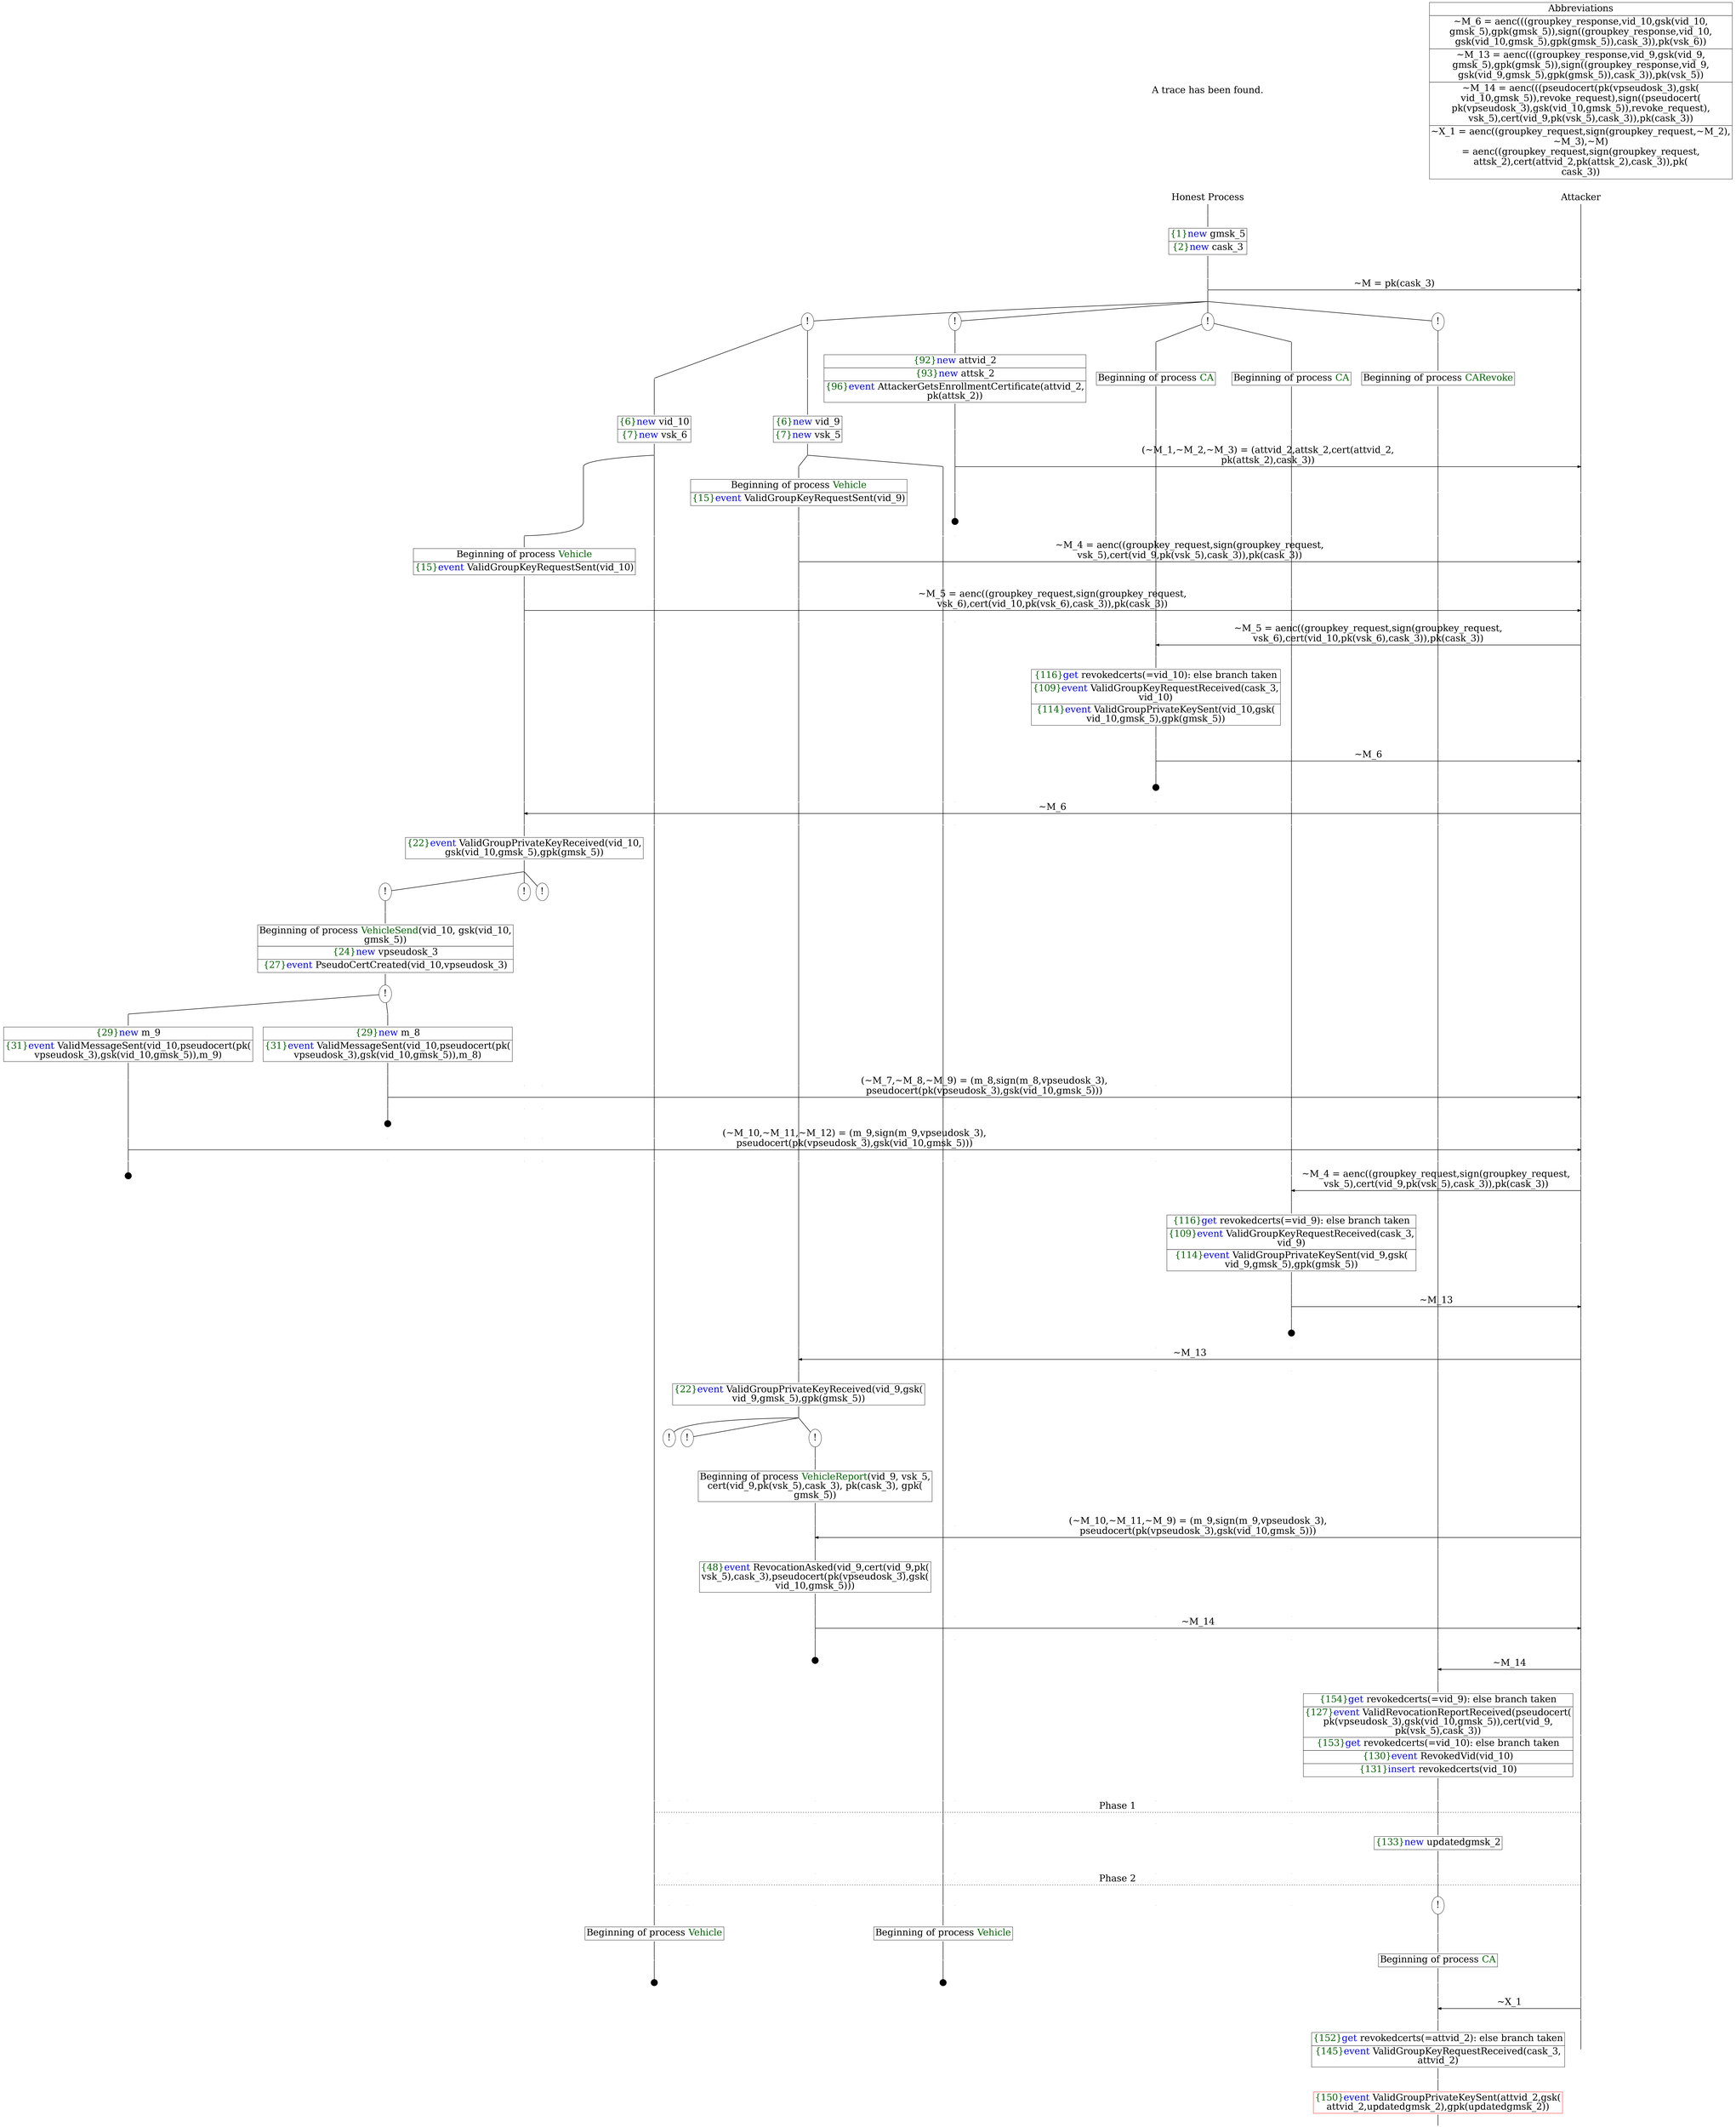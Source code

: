 digraph {
graph [ordering = out]
edge [arrowhead = none, penwidth = 1.6, fontsize = 30]
node [shape = point, width = 0, height = 0, fontsize = 30]
Trace [label = <A trace has been found.<br/>
>, shape = plaintext]
P0__0 [label = "Honest Process", shape = plaintext]
P__0 [label = "Attacker", shape = plaintext]
Trace -> P0__0 [label = "", style = invisible, weight = 100]{rank = same; P0__0 P__0}
P0__0 -> P0__1 [label = <>, weight = 100]
P0__1 -> P0__2 [label = <>, weight = 100]
P0__2 [shape = plaintext, label = <<TABLE BORDER="0" CELLBORDER="1" CELLSPACING="0" CELLPADDING="4"> <TR><TD><FONT COLOR="darkgreen">{1}</FONT><FONT COLOR="blue">new </FONT>gmsk_5</TD></TR><TR><TD><FONT COLOR="darkgreen">{2}</FONT><FONT COLOR="blue">new </FONT>cask_3</TD></TR></TABLE>>]
P0__2 -> P0__3 [label = <>, weight = 100]
P0__3 -> P0__4 [label = <>, weight = 100]
P__0 -> P__1 [label = <>, weight = 100]
{rank = same; P__1 P0__4}
P0__4 -> P0__5 [label = <>, weight = 100]
P__1 -> P__2 [label = <>, weight = 100]
{rank = same; P__2 P0__5}
P0__5 -> P__2 [label = <~M = pk(cask_3)>, arrowhead = normal]
P0__5 -> P0__6 [label = <>, weight = 100]
P__2 -> P__3 [label = <>, weight = 100]
{rank = same; P__3 P0__6}
/*RPar */
P0__6 -> P0_3__6 [label = <>]
P0__6 -> P0_2__6 [label = <>]
P0__6 -> P0_1__6 [label = <>]
P0__6 -> P0_0__6 [label = <>]
P0__6 [label = "", fixedsize = false, width = 0, height = 0, shape = none]
{rank = same; P0_0__6 P0_1__6 P0_2__6 P0_3__6}
P0_0__6 [label = "!", shape = ellipse]
P0_0_0__6 [label = "", fixedsize = false, width = 0, height = 0, shape = none]
P0_0__6 -> P0_0_0__6 [label = <>, weight = 100]
P0_0_0__6 -> P0_0_0__7 [label = <>, weight = 100]
P0_0_0__7 [shape = plaintext, label = <<TABLE BORDER="0" CELLBORDER="1" CELLSPACING="0" CELLPADDING="4"> <TR><TD>Beginning of process <FONT COLOR="darkgreen">CARevoke</FONT></TD></TR></TABLE>>]
P0_0_0__7 -> P0_0_0__8 [label = <>, weight = 100]
P0_1__6 [label = "!", shape = ellipse]
{rank = same; P0_1_1__6 P0_1_0__6}
P0_1_1__6 [label = "", fixedsize = false, width = 0, height = 0, shape = none]
P0_1__6 -> P0_1_1__6 [label = <>]
P0_1_0__6 [label = "", fixedsize = false, width = 0, height = 0, shape = none]
P0_1__6 -> P0_1_0__6 [label = <>]
P0_1_0__6 -> P0_1_0__7 [label = <>, weight = 100]
P0_1_0__7 [shape = plaintext, label = <<TABLE BORDER="0" CELLBORDER="1" CELLSPACING="0" CELLPADDING="4"> <TR><TD>Beginning of process <FONT COLOR="darkgreen">CA</FONT></TD></TR></TABLE>>]
P0_1_0__7 -> P0_1_0__8 [label = <>, weight = 100]
P0_1_1__6 -> P0_1_1__7 [label = <>, weight = 100]
P0_1_1__7 [shape = plaintext, label = <<TABLE BORDER="0" CELLBORDER="1" CELLSPACING="0" CELLPADDING="4"> <TR><TD>Beginning of process <FONT COLOR="darkgreen">CA</FONT></TD></TR></TABLE>>]
P0_1_1__7 -> P0_1_1__8 [label = <>, weight = 100]
P0_2__6 [label = "!", shape = ellipse]
P0_2_0__6 [label = "", fixedsize = false, width = 0, height = 0, shape = none]
P0_2__6 -> P0_2_0__6 [label = <>, weight = 100]
P0_2_0__6 -> P0_2_0__7 [label = <>, weight = 100]
P0_2_0__7 [shape = plaintext, label = <<TABLE BORDER="0" CELLBORDER="1" CELLSPACING="0" CELLPADDING="4"> <TR><TD><FONT COLOR="darkgreen">{92}</FONT><FONT COLOR="blue">new </FONT>attvid_2</TD></TR><TR><TD><FONT COLOR="darkgreen">{93}</FONT><FONT COLOR="blue">new </FONT>attsk_2</TD></TR><TR><TD><FONT COLOR="darkgreen">{96}</FONT><FONT COLOR="blue">event</FONT> AttackerGetsEnrollmentCertificate(attvid_2,<br/>
pk(attsk_2))</TD></TR></TABLE>>]
P0_2_0__7 -> P0_2_0__8 [label = <>, weight = 100]
P0_2_0__8 -> P0_2_0__9 [label = <>, weight = 100]
P0_1_1__8 -> P0_1_1__9 [label = <>, weight = 100]
P0_1_0__8 -> P0_1_0__9 [label = <>, weight = 100]
P0_0_0__8 -> P0_0_0__9 [label = <>, weight = 100]
P__3 -> P__4 [label = <>, weight = 100]
{rank = same; P__4 P0_0_0__9 P0_1_0__9 P0_1_1__9 P0_2_0__9}
P0_2_0__9 -> P0_2_0__10 [label = <>, weight = 100]
P__4 -> P__5 [label = <>, weight = 100]
{rank = same; P__5 P0_2_0__10}
P0_2_0__10 -> P__5 [label = <(~M_1,~M_2,~M_3) = (attvid_2,attsk_2,cert(attvid_2,<br/>
pk(attsk_2),cask_3))>, arrowhead = normal]
P0_2_0__10 -> P0_2_0__11 [label = <>, weight = 100]
P0_1_1__9 -> P0_1_1__10 [label = <>, weight = 100]
P0_1_0__9 -> P0_1_0__10 [label = <>, weight = 100]
P0_0_0__9 -> P0_0_0__10 [label = <>, weight = 100]
P__5 -> P__6 [label = <>, weight = 100]
{rank = same; P__6 P0_0_0__10 P0_1_0__10 P0_1_1__10 P0_2_0__11}
P0_2_0__12 [label = "", width = 0.3, height = 0.3]
P0_2_0__11 -> P0_2_0__12 [label = <>, weight = 100]
P0_3__6 [label = "!", shape = ellipse]
{rank = same; P0_3_1__6 P0_3_0__6}
P0_3_1__6 [label = "", fixedsize = false, width = 0, height = 0, shape = none]
P0_3__6 -> P0_3_1__6 [label = <>]
P0_3_0__6 [label = "", fixedsize = false, width = 0, height = 0, shape = none]
P0_3__6 -> P0_3_0__6 [label = <>]
P0_3_0__6 -> P0_3_0__7 [label = <>, weight = 100]
P0_3_0__7 [shape = plaintext, label = <<TABLE BORDER="0" CELLBORDER="1" CELLSPACING="0" CELLPADDING="4"> <TR><TD><FONT COLOR="darkgreen">{6}</FONT><FONT COLOR="blue">new </FONT>vid_9</TD></TR><TR><TD><FONT COLOR="darkgreen">{7}</FONT><FONT COLOR="blue">new </FONT>vsk_5</TD></TR></TABLE>>]
P0_3_0__7 -> P0_3_0__8 [label = <>, weight = 100]
/*RPar */
P0_3_0__8 -> P0_3_0_1__8 [label = <>]
P0_3_0__8 -> P0_3_0_0__8 [label = <>]
P0_3_0__8 [label = "", fixedsize = false, width = 0, height = 0, shape = none]
{rank = same; P0_3_0_0__8 P0_3_0_1__8}
P0_3_0_1__8 -> P0_3_0_1__9 [label = <>, weight = 100]
P0_3_0_1__9 [shape = plaintext, label = <<TABLE BORDER="0" CELLBORDER="1" CELLSPACING="0" CELLPADDING="4"> <TR><TD>Beginning of process <FONT COLOR="darkgreen">Vehicle</FONT></TD></TR><TR><TD><FONT COLOR="darkgreen">{15}</FONT><FONT COLOR="blue">event</FONT> ValidGroupKeyRequestSent(vid_9)</TD></TR></TABLE>>]
P0_3_0_1__9 -> P0_3_0_1__10 [label = <>, weight = 100]
P0_3_0_1__10 -> P0_3_0_1__11 [label = <>, weight = 100]
P0_3_0_0__8 -> P0_3_0_0__9 [label = <>, weight = 100]
P0_2_0__13 [label = "", style = invisible]
P0_2_0__12 -> P0_2_0__13 [label = <>, weight = 100, style = invisible]
P0_1_1__10 -> P0_1_1__11 [label = <>, weight = 100]
P0_1_0__10 -> P0_1_0__11 [label = <>, weight = 100]
P0_0_0__10 -> P0_0_0__11 [label = <>, weight = 100]
P__6 -> P__7 [label = <>, weight = 100]
{rank = same; P__7 P0_0_0__11 P0_1_0__11 P0_1_1__11 P0_2_0__13 P0_3_0_0__9 P0_3_0_1__11}
P0_3_0_1__11 -> P0_3_0_1__12 [label = <>, weight = 100]
P__7 -> P__8 [label = <>, weight = 100]
{rank = same; P__8 P0_3_0_1__12}
P0_3_0_1__12 -> P__8 [label = <~M_4 = aenc((groupkey_request,sign(groupkey_request,<br/>
vsk_5),cert(vid_9,pk(vsk_5),cask_3)),pk(cask_3))>, arrowhead = normal]
P0_3_0_1__12 -> P0_3_0_1__13 [label = <>, weight = 100]
P0_3_0_0__9 -> P0_3_0_0__10 [label = <>, weight = 100]
P0_2_0__14 [label = "", style = invisible]
P0_2_0__13 -> P0_2_0__14 [label = <>, weight = 100, style = invisible]
P0_1_1__11 -> P0_1_1__12 [label = <>, weight = 100]
P0_1_0__11 -> P0_1_0__12 [label = <>, weight = 100]
P0_0_0__11 -> P0_0_0__12 [label = <>, weight = 100]
P__8 -> P__9 [label = <>, weight = 100]
{rank = same; P__9 P0_0_0__12 P0_1_0__12 P0_1_1__12 P0_2_0__14 P0_3_0_0__10 P0_3_0_1__13}
P0_3_1__6 -> P0_3_1__7 [label = <>, weight = 100]
P0_3_1__7 [shape = plaintext, label = <<TABLE BORDER="0" CELLBORDER="1" CELLSPACING="0" CELLPADDING="4"> <TR><TD><FONT COLOR="darkgreen">{6}</FONT><FONT COLOR="blue">new </FONT>vid_10</TD></TR><TR><TD><FONT COLOR="darkgreen">{7}</FONT><FONT COLOR="blue">new </FONT>vsk_6</TD></TR></TABLE>>]
P0_3_1__7 -> P0_3_1__8 [label = <>, weight = 100]
/*RPar */
P0_3_1__8 -> P0_3_1_1__8 [label = <>]
P0_3_1__8 -> P0_3_1_0__8 [label = <>]
P0_3_1__8 [label = "", fixedsize = false, width = 0, height = 0, shape = none]
{rank = same; P0_3_1_0__8 P0_3_1_1__8}
P0_3_1_1__8 -> P0_3_1_1__9 [label = <>, weight = 100]
P0_3_1_1__9 [shape = plaintext, label = <<TABLE BORDER="0" CELLBORDER="1" CELLSPACING="0" CELLPADDING="4"> <TR><TD>Beginning of process <FONT COLOR="darkgreen">Vehicle</FONT></TD></TR><TR><TD><FONT COLOR="darkgreen">{15}</FONT><FONT COLOR="blue">event</FONT> ValidGroupKeyRequestSent(vid_10)</TD></TR></TABLE>>]
P0_3_1_1__9 -> P0_3_1_1__10 [label = <>, weight = 100]
P0_3_1_1__10 -> P0_3_1_1__11 [label = <>, weight = 100]
P0_3_1_0__8 -> P0_3_1_0__9 [label = <>, weight = 100]
P0_3_0_1__13 -> P0_3_0_1__14 [label = <>, weight = 100]
P0_3_0_0__10 -> P0_3_0_0__11 [label = <>, weight = 100]
P0_2_0__15 [label = "", style = invisible]
P0_2_0__14 -> P0_2_0__15 [label = <>, weight = 100, style = invisible]
P0_1_1__12 -> P0_1_1__13 [label = <>, weight = 100]
P0_1_0__12 -> P0_1_0__13 [label = <>, weight = 100]
P0_0_0__12 -> P0_0_0__13 [label = <>, weight = 100]
P__9 -> P__10 [label = <>, weight = 100]
{rank = same; P__10 P0_0_0__13 P0_1_0__13 P0_1_1__13 P0_2_0__15 P0_3_0_0__11 P0_3_0_1__14 P0_3_1_0__9 P0_3_1_1__11}
P0_3_1_1__11 -> P0_3_1_1__12 [label = <>, weight = 100]
P__10 -> P__11 [label = <>, weight = 100]
{rank = same; P__11 P0_3_1_1__12}
P0_3_1_1__12 -> P__11 [label = <~M_5 = aenc((groupkey_request,sign(groupkey_request,<br/>
vsk_6),cert(vid_10,pk(vsk_6),cask_3)),pk(cask_3))>, arrowhead = normal]
P0_3_1_1__12 -> P0_3_1_1__13 [label = <>, weight = 100]
P0_3_1_0__9 -> P0_3_1_0__10 [label = <>, weight = 100]
P0_3_0_1__14 -> P0_3_0_1__15 [label = <>, weight = 100]
P0_3_0_0__11 -> P0_3_0_0__12 [label = <>, weight = 100]
P0_2_0__16 [label = "", style = invisible]
P0_2_0__15 -> P0_2_0__16 [label = <>, weight = 100, style = invisible]
P0_1_1__13 -> P0_1_1__14 [label = <>, weight = 100]
P0_1_0__13 -> P0_1_0__14 [label = <>, weight = 100]
P0_0_0__13 -> P0_0_0__14 [label = <>, weight = 100]
P__11 -> P__12 [label = <>, weight = 100]
{rank = same; P__12 P0_0_0__14 P0_1_0__14 P0_1_1__14 P0_2_0__16 P0_3_0_0__12 P0_3_0_1__15 P0_3_1_0__10 P0_3_1_1__13}
P0_1_1__14 -> P0_1_1__15 [label = <>, weight = 100]
P0_1_0__14 -> P0_1_0__15 [label = <>, weight = 100]
P0_0_0__14 -> P0_0_0__15 [label = <>, weight = 100]
P__12 -> P__13 [label = <>, weight = 100]
{rank = same; P__13 P0_0_0__15 P0_1_0__15 P0_1_1__15}
P0_1_1__15 -> P0_1_1__16 [label = <>, weight = 100]
P__13 -> P__14 [label = <>, weight = 100]
{rank = same; P__14 P0_1_1__16}
P0_1_1__16 -> P__14 [label = <~M_5 = aenc((groupkey_request,sign(groupkey_request,<br/>
vsk_6),cert(vid_10,pk(vsk_6),cask_3)),pk(cask_3))>, dir = back, arrowhead = normal]
P0_1_1__16 -> P0_1_1__17 [label = <>, weight = 100]
P0_1_0__15 -> P0_1_0__16 [label = <>, weight = 100]
P0_0_0__15 -> P0_0_0__16 [label = <>, weight = 100]
P__14 -> P__15 [label = <>, weight = 100]
{rank = same; P__15 P0_0_0__16 P0_1_0__16 P0_1_1__17}
P0_1_1__17 -> P0_1_1__18 [label = <>, weight = 100]
P0_1_1__18 [shape = plaintext, label = <<TABLE BORDER="0" CELLBORDER="1" CELLSPACING="0" CELLPADDING="4"> <TR><TD><FONT COLOR="darkgreen">{116}</FONT><FONT COLOR="blue">get</FONT> revokedcerts(=vid_10): else branch taken<br/>
</TD></TR><TR><TD><FONT COLOR="darkgreen">{109}</FONT><FONT COLOR="blue">event</FONT> ValidGroupKeyRequestReceived(cask_3,<br/>
vid_10)</TD></TR><TR><TD><FONT COLOR="darkgreen">{114}</FONT><FONT COLOR="blue">event</FONT> ValidGroupPrivateKeySent(vid_10,gsk(<br/>
vid_10,gmsk_5),gpk(gmsk_5))</TD></TR></TABLE>>]
P0_1_1__18 -> P0_1_1__19 [label = <>, weight = 100]
P__15 -> P__16 [label = <>, weight = 100]
{rank = same; P__16 P0_1_1__18}
P0_1_1__19 -> P0_1_1__20 [label = <>, weight = 100]
P0_1_0__16 -> P0_1_0__17 [label = <>, weight = 100]
P0_0_0__16 -> P0_0_0__17 [label = <>, weight = 100]
P__16 -> P__17 [label = <>, weight = 100]
{rank = same; P__17 P0_0_0__17 P0_1_0__17 P0_1_1__20}
P0_1_1__20 -> P0_1_1__21 [label = <>, weight = 100]
P__17 -> P__18 [label = <>, weight = 100]
{rank = same; P__18 P0_1_1__21}
P0_1_1__21 -> P__18 [label = <~M_6>, arrowhead = normal]
P0_1_1__21 -> P0_1_1__22 [label = <>, weight = 100]
P0_1_0__17 -> P0_1_0__18 [label = <>, weight = 100]
P0_0_0__17 -> P0_0_0__18 [label = <>, weight = 100]
P__18 -> P__19 [label = <>, weight = 100]
{rank = same; P__19 P0_0_0__18 P0_1_0__18 P0_1_1__22}
P0_1_1__23 [label = "", width = 0.3, height = 0.3]
P0_1_1__22 -> P0_1_1__23 [label = <>, weight = 100]
P0_3_1_1__13 -> P0_3_1_1__14 [label = <>, weight = 100]
P0_3_1_0__10 -> P0_3_1_0__11 [label = <>, weight = 100]
P0_3_0_1__15 -> P0_3_0_1__16 [label = <>, weight = 100]
P0_3_0_0__12 -> P0_3_0_0__13 [label = <>, weight = 100]
P0_2_0__17 [label = "", style = invisible]
P0_2_0__16 -> P0_2_0__17 [label = <>, weight = 100, style = invisible]
P0_1_1__24 [label = "", style = invisible]
P0_1_1__23 -> P0_1_1__24 [label = <>, weight = 100, style = invisible]
P0_1_0__18 -> P0_1_0__19 [label = <>, weight = 100]
P0_0_0__18 -> P0_0_0__19 [label = <>, weight = 100]
P__19 -> P__20 [label = <>, weight = 100]
{rank = same; P__20 P0_0_0__19 P0_1_0__19 P0_1_1__24 P0_2_0__17 P0_3_0_0__13 P0_3_0_1__16 P0_3_1_0__11 P0_3_1_1__14}
P0_3_1_1__14 -> P0_3_1_1__15 [label = <>, weight = 100]
P__20 -> P__21 [label = <>, weight = 100]
{rank = same; P__21 P0_3_1_1__15}
P0_3_1_1__15 -> P__21 [label = <~M_6>, dir = back, arrowhead = normal]
P0_3_1_1__15 -> P0_3_1_1__16 [label = <>, weight = 100]
P0_3_1_0__11 -> P0_3_1_0__12 [label = <>, weight = 100]
P0_3_0_1__16 -> P0_3_0_1__17 [label = <>, weight = 100]
P0_3_0_0__13 -> P0_3_0_0__14 [label = <>, weight = 100]
P0_2_0__18 [label = "", style = invisible]
P0_2_0__17 -> P0_2_0__18 [label = <>, weight = 100, style = invisible]
P0_1_1__25 [label = "", style = invisible]
P0_1_1__24 -> P0_1_1__25 [label = <>, weight = 100, style = invisible]
P0_1_0__19 -> P0_1_0__20 [label = <>, weight = 100]
P0_0_0__19 -> P0_0_0__20 [label = <>, weight = 100]
P__21 -> P__22 [label = <>, weight = 100]
{rank = same; P__22 P0_0_0__20 P0_1_0__20 P0_1_1__25 P0_2_0__18 P0_3_0_0__14 P0_3_0_1__17 P0_3_1_0__12 P0_3_1_1__16}
P0_3_1_1__16 -> P0_3_1_1__17 [label = <>, weight = 100]
P0_3_1_1__17 [shape = plaintext, label = <<TABLE BORDER="0" CELLBORDER="1" CELLSPACING="0" CELLPADDING="4"> <TR><TD><FONT COLOR="darkgreen">{22}</FONT><FONT COLOR="blue">event</FONT> ValidGroupPrivateKeyReceived(vid_10,<br/>
gsk(vid_10,gmsk_5),gpk(gmsk_5))</TD></TR></TABLE>>]
P0_3_1_1__17 -> P0_3_1_1__18 [label = <>, weight = 100]
/*RPar */
P0_3_1_1__18 -> P0_3_1_1_2__18 [label = <>]
P0_3_1_1__18 -> P0_3_1_1_1__18 [label = <>]
P0_3_1_1__18 -> P0_3_1_1_0__18 [label = <>]
P0_3_1_1__18 [label = "", fixedsize = false, width = 0, height = 0, shape = none]
{rank = same; P0_3_1_1_0__18 P0_3_1_1_1__18 P0_3_1_1_2__18}
P0_3_1_1_0__18 [label = "!", shape = ellipse]
P0_3_1_1_1__18 [label = "!", shape = ellipse]
P0_3_1_1_2__18 [label = "!", shape = ellipse]
P0_3_1_1_2_0__18 [label = "", fixedsize = false, width = 0, height = 0, shape = none]
P0_3_1_1_2__18 -> P0_3_1_1_2_0__18 [label = <>, weight = 100]
P0_3_1_1_2_0__18 -> P0_3_1_1_2_0__19 [label = <>, weight = 100]
P0_3_1_1_2_0__19 [shape = plaintext, label = <<TABLE BORDER="0" CELLBORDER="1" CELLSPACING="0" CELLPADDING="4"> <TR><TD>Beginning of process <FONT COLOR="darkgreen">VehicleSend</FONT>(vid_10, gsk(vid_10,<br/>
gmsk_5))</TD></TR><TR><TD><FONT COLOR="darkgreen">{24}</FONT><FONT COLOR="blue">new </FONT>vpseudosk_3</TD></TR><TR><TD><FONT COLOR="darkgreen">{27}</FONT><FONT COLOR="blue">event</FONT> PseudoCertCreated(vid_10,vpseudosk_3)<br/>
</TD></TR></TABLE>>]
P0_3_1_1_2_0__19 -> P0_3_1_1_2_0__20 [label = <>, weight = 100]
P0_3_1_1_2_0__20 [label = "!", shape = ellipse]
{rank = same; P0_3_1_1_2_0_1__20 P0_3_1_1_2_0_0__20}
P0_3_1_1_2_0_1__20 [label = "", fixedsize = false, width = 0, height = 0, shape = none]
P0_3_1_1_2_0__20 -> P0_3_1_1_2_0_1__20 [label = <>]
P0_3_1_1_2_0_0__20 [label = "", fixedsize = false, width = 0, height = 0, shape = none]
P0_3_1_1_2_0__20 -> P0_3_1_1_2_0_0__20 [label = <>]
P0_3_1_1_2_0_0__20 -> P0_3_1_1_2_0_0__21 [label = <>, weight = 100]
P0_3_1_1_2_0_0__21 [shape = plaintext, label = <<TABLE BORDER="0" CELLBORDER="1" CELLSPACING="0" CELLPADDING="4"> <TR><TD><FONT COLOR="darkgreen">{29}</FONT><FONT COLOR="blue">new </FONT>m_8</TD></TR><TR><TD><FONT COLOR="darkgreen">{31}</FONT><FONT COLOR="blue">event</FONT> ValidMessageSent(vid_10,pseudocert(pk(<br/>
vpseudosk_3),gsk(vid_10,gmsk_5)),m_8)</TD></TR></TABLE>>]
P0_3_1_1_2_0_0__21 -> P0_3_1_1_2_0_0__22 [label = <>, weight = 100]
P0_3_1_1_2_0_0__22 -> P0_3_1_1_2_0_0__23 [label = <>, weight = 100]
P0_3_1_1_1__19 [label = "", style = invisible]
P0_3_1_1_1__18 -> P0_3_1_1_1__19 [label = <>, weight = 100, style = invisible]
P0_3_1_1_0__19 [label = "", style = invisible]
P0_3_1_1_0__18 -> P0_3_1_1_0__19 [label = <>, weight = 100, style = invisible]
P0_3_1_0__12 -> P0_3_1_0__13 [label = <>, weight = 100]
P0_3_0_1__17 -> P0_3_0_1__18 [label = <>, weight = 100]
P0_3_0_0__14 -> P0_3_0_0__15 [label = <>, weight = 100]
P0_2_0__19 [label = "", style = invisible]
P0_2_0__18 -> P0_2_0__19 [label = <>, weight = 100, style = invisible]
P0_1_1__26 [label = "", style = invisible]
P0_1_1__25 -> P0_1_1__26 [label = <>, weight = 100, style = invisible]
P0_1_0__20 -> P0_1_0__21 [label = <>, weight = 100]
P0_0_0__20 -> P0_0_0__21 [label = <>, weight = 100]
P__22 -> P__23 [label = <>, weight = 100]
{rank = same; P__23 P0_0_0__21 P0_1_0__21 P0_1_1__26 P0_2_0__19 P0_3_0_0__15 P0_3_0_1__18 P0_3_1_0__13 P0_3_1_1_0__19 P0_3_1_1_1__19 P0_3_1_1_2_0_0__23}
P0_3_1_1_2_0_0__23 -> P0_3_1_1_2_0_0__24 [label = <>, weight = 100]
P__23 -> P__24 [label = <>, weight = 100]
{rank = same; P__24 P0_3_1_1_2_0_0__24}
P0_3_1_1_2_0_0__24 -> P__24 [label = <(~M_7,~M_8,~M_9) = (m_8,sign(m_8,vpseudosk_3),<br/>
pseudocert(pk(vpseudosk_3),gsk(vid_10,gmsk_5)))>, arrowhead = normal]
P0_3_1_1_2_0_0__24 -> P0_3_1_1_2_0_0__25 [label = <>, weight = 100]
P0_3_1_1_1__20 [label = "", style = invisible]
P0_3_1_1_1__19 -> P0_3_1_1_1__20 [label = <>, weight = 100, style = invisible]
P0_3_1_1_0__20 [label = "", style = invisible]
P0_3_1_1_0__19 -> P0_3_1_1_0__20 [label = <>, weight = 100, style = invisible]
P0_3_1_0__13 -> P0_3_1_0__14 [label = <>, weight = 100]
P0_3_0_1__18 -> P0_3_0_1__19 [label = <>, weight = 100]
P0_3_0_0__15 -> P0_3_0_0__16 [label = <>, weight = 100]
P0_2_0__20 [label = "", style = invisible]
P0_2_0__19 -> P0_2_0__20 [label = <>, weight = 100, style = invisible]
P0_1_1__27 [label = "", style = invisible]
P0_1_1__26 -> P0_1_1__27 [label = <>, weight = 100, style = invisible]
P0_1_0__21 -> P0_1_0__22 [label = <>, weight = 100]
P0_0_0__21 -> P0_0_0__22 [label = <>, weight = 100]
P__24 -> P__25 [label = <>, weight = 100]
{rank = same; P__25 P0_0_0__22 P0_1_0__22 P0_1_1__27 P0_2_0__20 P0_3_0_0__16 P0_3_0_1__19 P0_3_1_0__14 P0_3_1_1_0__20 P0_3_1_1_1__20 P0_3_1_1_2_0_0__25}
P0_3_1_1_2_0_0__26 [label = "", width = 0.3, height = 0.3]
P0_3_1_1_2_0_0__25 -> P0_3_1_1_2_0_0__26 [label = <>, weight = 100]
P0_3_1_1_2_0_1__20 -> P0_3_1_1_2_0_1__21 [label = <>, weight = 100]
P0_3_1_1_2_0_1__21 [shape = plaintext, label = <<TABLE BORDER="0" CELLBORDER="1" CELLSPACING="0" CELLPADDING="4"> <TR><TD><FONT COLOR="darkgreen">{29}</FONT><FONT COLOR="blue">new </FONT>m_9</TD></TR><TR><TD><FONT COLOR="darkgreen">{31}</FONT><FONT COLOR="blue">event</FONT> ValidMessageSent(vid_10,pseudocert(pk(<br/>
vpseudosk_3),gsk(vid_10,gmsk_5)),m_9)</TD></TR></TABLE>>]
P0_3_1_1_2_0_1__21 -> P0_3_1_1_2_0_1__22 [label = <>, weight = 100]
P0_3_1_1_2_0_1__22 -> P0_3_1_1_2_0_1__23 [label = <>, weight = 100]
P0_3_1_1_2_0_0__27 [label = "", style = invisible]
P0_3_1_1_2_0_0__26 -> P0_3_1_1_2_0_0__27 [label = <>, weight = 100, style = invisible]
P0_3_1_1_1__21 [label = "", style = invisible]
P0_3_1_1_1__20 -> P0_3_1_1_1__21 [label = <>, weight = 100, style = invisible]
P0_3_1_1_0__21 [label = "", style = invisible]
P0_3_1_1_0__20 -> P0_3_1_1_0__21 [label = <>, weight = 100, style = invisible]
P0_3_1_0__14 -> P0_3_1_0__15 [label = <>, weight = 100]
P0_3_0_1__19 -> P0_3_0_1__20 [label = <>, weight = 100]
P0_3_0_0__16 -> P0_3_0_0__17 [label = <>, weight = 100]
P0_2_0__21 [label = "", style = invisible]
P0_2_0__20 -> P0_2_0__21 [label = <>, weight = 100, style = invisible]
P0_1_1__28 [label = "", style = invisible]
P0_1_1__27 -> P0_1_1__28 [label = <>, weight = 100, style = invisible]
P0_1_0__22 -> P0_1_0__23 [label = <>, weight = 100]
P0_0_0__22 -> P0_0_0__23 [label = <>, weight = 100]
P__25 -> P__26 [label = <>, weight = 100]
{rank = same; P__26 P0_0_0__23 P0_1_0__23 P0_1_1__28 P0_2_0__21 P0_3_0_0__17 P0_3_0_1__20 P0_3_1_0__15 P0_3_1_1_0__21 P0_3_1_1_1__21 P0_3_1_1_2_0_0__27 P0_3_1_1_2_0_1__23}
P0_3_1_1_2_0_1__23 -> P0_3_1_1_2_0_1__24 [label = <>, weight = 100]
P__26 -> P__27 [label = <>, weight = 100]
{rank = same; P__27 P0_3_1_1_2_0_1__24}
P0_3_1_1_2_0_1__24 -> P__27 [label = <(~M_10,~M_11,~M_12) = (m_9,sign(m_9,vpseudosk_3),<br/>
pseudocert(pk(vpseudosk_3),gsk(vid_10,gmsk_5)))>, arrowhead = normal]
P0_3_1_1_2_0_1__24 -> P0_3_1_1_2_0_1__25 [label = <>, weight = 100]
P0_3_1_1_2_0_0__28 [label = "", style = invisible]
P0_3_1_1_2_0_0__27 -> P0_3_1_1_2_0_0__28 [label = <>, weight = 100, style = invisible]
P0_3_1_1_1__22 [label = "", style = invisible]
P0_3_1_1_1__21 -> P0_3_1_1_1__22 [label = <>, weight = 100, style = invisible]
P0_3_1_1_0__22 [label = "", style = invisible]
P0_3_1_1_0__21 -> P0_3_1_1_0__22 [label = <>, weight = 100, style = invisible]
P0_3_1_0__15 -> P0_3_1_0__16 [label = <>, weight = 100]
P0_3_0_1__20 -> P0_3_0_1__21 [label = <>, weight = 100]
P0_3_0_0__17 -> P0_3_0_0__18 [label = <>, weight = 100]
P0_2_0__22 [label = "", style = invisible]
P0_2_0__21 -> P0_2_0__22 [label = <>, weight = 100, style = invisible]
P0_1_1__29 [label = "", style = invisible]
P0_1_1__28 -> P0_1_1__29 [label = <>, weight = 100, style = invisible]
P0_1_0__23 -> P0_1_0__24 [label = <>, weight = 100]
P0_0_0__23 -> P0_0_0__24 [label = <>, weight = 100]
P__27 -> P__28 [label = <>, weight = 100]
{rank = same; P__28 P0_0_0__24 P0_1_0__24 P0_1_1__29 P0_2_0__22 P0_3_0_0__18 P0_3_0_1__21 P0_3_1_0__16 P0_3_1_1_0__22 P0_3_1_1_1__22 P0_3_1_1_2_0_0__28 P0_3_1_1_2_0_1__25}
P0_3_1_1_2_0_1__26 [label = "", width = 0.3, height = 0.3]
P0_3_1_1_2_0_1__25 -> P0_3_1_1_2_0_1__26 [label = <>, weight = 100]
P0_1_0__24 -> P0_1_0__25 [label = <>, weight = 100]
P0_0_0__24 -> P0_0_0__25 [label = <>, weight = 100]
P__28 -> P__29 [label = <>, weight = 100]
{rank = same; P__29 P0_0_0__25 P0_1_0__25}
P0_1_0__25 -> P0_1_0__26 [label = <>, weight = 100]
P__29 -> P__30 [label = <>, weight = 100]
{rank = same; P__30 P0_1_0__26}
P0_1_0__26 -> P__30 [label = <~M_4 = aenc((groupkey_request,sign(groupkey_request,<br/>
vsk_5),cert(vid_9,pk(vsk_5),cask_3)),pk(cask_3))>, dir = back, arrowhead = normal]
P0_1_0__26 -> P0_1_0__27 [label = <>, weight = 100]
P0_0_0__25 -> P0_0_0__26 [label = <>, weight = 100]
P__30 -> P__31 [label = <>, weight = 100]
{rank = same; P__31 P0_0_0__26 P0_1_0__27}
P0_1_0__27 -> P0_1_0__28 [label = <>, weight = 100]
P0_1_0__28 [shape = plaintext, label = <<TABLE BORDER="0" CELLBORDER="1" CELLSPACING="0" CELLPADDING="4"> <TR><TD><FONT COLOR="darkgreen">{116}</FONT><FONT COLOR="blue">get</FONT> revokedcerts(=vid_9): else branch taken<br/>
</TD></TR><TR><TD><FONT COLOR="darkgreen">{109}</FONT><FONT COLOR="blue">event</FONT> ValidGroupKeyRequestReceived(cask_3,<br/>
vid_9)</TD></TR><TR><TD><FONT COLOR="darkgreen">{114}</FONT><FONT COLOR="blue">event</FONT> ValidGroupPrivateKeySent(vid_9,gsk(<br/>
vid_9,gmsk_5),gpk(gmsk_5))</TD></TR></TABLE>>]
P0_1_0__28 -> P0_1_0__29 [label = <>, weight = 100]
P__31 -> P__32 [label = <>, weight = 100]
{rank = same; P__32 P0_1_0__28}
P0_1_0__29 -> P0_1_0__30 [label = <>, weight = 100]
P0_0_0__26 -> P0_0_0__27 [label = <>, weight = 100]
P__32 -> P__33 [label = <>, weight = 100]
{rank = same; P__33 P0_0_0__27 P0_1_0__30}
P0_1_0__30 -> P0_1_0__31 [label = <>, weight = 100]
P__33 -> P__34 [label = <>, weight = 100]
{rank = same; P__34 P0_1_0__31}
P0_1_0__31 -> P__34 [label = <~M_13>, arrowhead = normal]
P0_1_0__31 -> P0_1_0__32 [label = <>, weight = 100]
P0_0_0__27 -> P0_0_0__28 [label = <>, weight = 100]
P__34 -> P__35 [label = <>, weight = 100]
{rank = same; P__35 P0_0_0__28 P0_1_0__32}
P0_1_0__33 [label = "", width = 0.3, height = 0.3]
P0_1_0__32 -> P0_1_0__33 [label = <>, weight = 100]
P0_3_0_1__21 -> P0_3_0_1__22 [label = <>, weight = 100]
P0_3_0_0__18 -> P0_3_0_0__19 [label = <>, weight = 100]
P0_2_0__23 [label = "", style = invisible]
P0_2_0__22 -> P0_2_0__23 [label = <>, weight = 100, style = invisible]
P0_1_1__30 [label = "", style = invisible]
P0_1_1__29 -> P0_1_1__30 [label = <>, weight = 100, style = invisible]
P0_1_0__34 [label = "", style = invisible]
P0_1_0__33 -> P0_1_0__34 [label = <>, weight = 100, style = invisible]
P0_0_0__28 -> P0_0_0__29 [label = <>, weight = 100]
P__35 -> P__36 [label = <>, weight = 100]
{rank = same; P__36 P0_0_0__29 P0_1_0__34 P0_1_1__30 P0_2_0__23 P0_3_0_0__19 P0_3_0_1__22}
P0_3_0_1__22 -> P0_3_0_1__23 [label = <>, weight = 100]
P__36 -> P__37 [label = <>, weight = 100]
{rank = same; P__37 P0_3_0_1__23}
P0_3_0_1__23 -> P__37 [label = <~M_13>, dir = back, arrowhead = normal]
P0_3_0_1__23 -> P0_3_0_1__24 [label = <>, weight = 100]
P0_3_0_0__19 -> P0_3_0_0__20 [label = <>, weight = 100]
P0_2_0__24 [label = "", style = invisible]
P0_2_0__23 -> P0_2_0__24 [label = <>, weight = 100, style = invisible]
P0_1_1__31 [label = "", style = invisible]
P0_1_1__30 -> P0_1_1__31 [label = <>, weight = 100, style = invisible]
P0_1_0__35 [label = "", style = invisible]
P0_1_0__34 -> P0_1_0__35 [label = <>, weight = 100, style = invisible]
P0_0_0__29 -> P0_0_0__30 [label = <>, weight = 100]
P__37 -> P__38 [label = <>, weight = 100]
{rank = same; P__38 P0_0_0__30 P0_1_0__35 P0_1_1__31 P0_2_0__24 P0_3_0_0__20 P0_3_0_1__24}
P0_3_0_1__24 -> P0_3_0_1__25 [label = <>, weight = 100]
P0_3_0_1__25 [shape = plaintext, label = <<TABLE BORDER="0" CELLBORDER="1" CELLSPACING="0" CELLPADDING="4"> <TR><TD><FONT COLOR="darkgreen">{22}</FONT><FONT COLOR="blue">event</FONT> ValidGroupPrivateKeyReceived(vid_9,gsk(<br/>
vid_9,gmsk_5),gpk(gmsk_5))</TD></TR></TABLE>>]
P0_3_0_1__25 -> P0_3_0_1__26 [label = <>, weight = 100]
/*RPar */
P0_3_0_1__26 -> P0_3_0_1_2__26 [label = <>]
P0_3_0_1__26 -> P0_3_0_1_1__26 [label = <>]
P0_3_0_1__26 -> P0_3_0_1_0__26 [label = <>]
P0_3_0_1__26 [label = "", fixedsize = false, width = 0, height = 0, shape = none]
{rank = same; P0_3_0_1_0__26 P0_3_0_1_1__26 P0_3_0_1_2__26}
P0_3_0_1_0__26 [label = "!", shape = ellipse]
P0_3_0_1_0_0__26 [label = "", fixedsize = false, width = 0, height = 0, shape = none]
P0_3_0_1_0__26 -> P0_3_0_1_0_0__26 [label = <>, weight = 100]
P0_3_0_1_0_0__26 -> P0_3_0_1_0_0__27 [label = <>, weight = 100]
P0_3_0_1_0_0__27 [shape = plaintext, label = <<TABLE BORDER="0" CELLBORDER="1" CELLSPACING="0" CELLPADDING="4"> <TR><TD>Beginning of process <FONT COLOR="darkgreen">VehicleReport</FONT>(vid_9, vsk_5,<br/>
cert(vid_9,pk(vsk_5),cask_3), pk(cask_3), gpk(<br/>
gmsk_5))</TD></TR></TABLE>>]
P0_3_0_1_0_0__27 -> P0_3_0_1_0_0__28 [label = <>, weight = 100]
P0_3_0_1_1__26 [label = "!", shape = ellipse]
P0_3_0_1_2__26 [label = "!", shape = ellipse]
P0_3_0_1_0_0__28 -> P0_3_0_1_0_0__29 [label = <>, weight = 100]
P0_3_0_0__20 -> P0_3_0_0__21 [label = <>, weight = 100]
P0_2_0__25 [label = "", style = invisible]
P0_2_0__24 -> P0_2_0__25 [label = <>, weight = 100, style = invisible]
P0_1_1__32 [label = "", style = invisible]
P0_1_1__31 -> P0_1_1__32 [label = <>, weight = 100, style = invisible]
P0_1_0__36 [label = "", style = invisible]
P0_1_0__35 -> P0_1_0__36 [label = <>, weight = 100, style = invisible]
P0_0_0__30 -> P0_0_0__31 [label = <>, weight = 100]
P__38 -> P__39 [label = <>, weight = 100]
{rank = same; P__39 P0_0_0__31 P0_1_0__36 P0_1_1__32 P0_2_0__25 P0_3_0_0__21 P0_3_0_1_0_0__29}
P0_3_0_1_0_0__29 -> P0_3_0_1_0_0__30 [label = <>, weight = 100]
P__39 -> P__40 [label = <>, weight = 100]
{rank = same; P__40 P0_3_0_1_0_0__30}
P0_3_0_1_0_0__30 -> P__40 [label = <(~M_10,~M_11,~M_9) = (m_9,sign(m_9,vpseudosk_3),<br/>
pseudocert(pk(vpseudosk_3),gsk(vid_10,gmsk_5)))>, dir = back, arrowhead = normal]
P0_3_0_1_0_0__30 -> P0_3_0_1_0_0__31 [label = <>, weight = 100]
P0_3_0_0__21 -> P0_3_0_0__22 [label = <>, weight = 100]
P0_2_0__26 [label = "", style = invisible]
P0_2_0__25 -> P0_2_0__26 [label = <>, weight = 100, style = invisible]
P0_1_1__33 [label = "", style = invisible]
P0_1_1__32 -> P0_1_1__33 [label = <>, weight = 100, style = invisible]
P0_1_0__37 [label = "", style = invisible]
P0_1_0__36 -> P0_1_0__37 [label = <>, weight = 100, style = invisible]
P0_0_0__31 -> P0_0_0__32 [label = <>, weight = 100]
P__40 -> P__41 [label = <>, weight = 100]
{rank = same; P__41 P0_0_0__32 P0_1_0__37 P0_1_1__33 P0_2_0__26 P0_3_0_0__22 P0_3_0_1_0_0__31}
P0_3_0_1_0_0__31 -> P0_3_0_1_0_0__32 [label = <>, weight = 100]
P0_3_0_1_0_0__32 [shape = plaintext, label = <<TABLE BORDER="0" CELLBORDER="1" CELLSPACING="0" CELLPADDING="4"> <TR><TD><FONT COLOR="darkgreen">{48}</FONT><FONT COLOR="blue">event</FONT> RevocationAsked(vid_9,cert(vid_9,pk(<br/>
vsk_5),cask_3),pseudocert(pk(vpseudosk_3),gsk(<br/>
vid_10,gmsk_5)))</TD></TR></TABLE>>]
P0_3_0_1_0_0__32 -> P0_3_0_1_0_0__33 [label = <>, weight = 100]
P0_3_0_1_0_0__33 -> P0_3_0_1_0_0__34 [label = <>, weight = 100]
P0_3_0_0__22 -> P0_3_0_0__23 [label = <>, weight = 100]
P0_2_0__27 [label = "", style = invisible]
P0_2_0__26 -> P0_2_0__27 [label = <>, weight = 100, style = invisible]
P0_1_1__34 [label = "", style = invisible]
P0_1_1__33 -> P0_1_1__34 [label = <>, weight = 100, style = invisible]
P0_1_0__38 [label = "", style = invisible]
P0_1_0__37 -> P0_1_0__38 [label = <>, weight = 100, style = invisible]
P0_0_0__32 -> P0_0_0__33 [label = <>, weight = 100]
P__41 -> P__42 [label = <>, weight = 100]
{rank = same; P__42 P0_0_0__33 P0_1_0__38 P0_1_1__34 P0_2_0__27 P0_3_0_0__23 P0_3_0_1_0_0__34}
P0_3_0_1_0_0__34 -> P0_3_0_1_0_0__35 [label = <>, weight = 100]
P__42 -> P__43 [label = <>, weight = 100]
{rank = same; P__43 P0_3_0_1_0_0__35}
P0_3_0_1_0_0__35 -> P__43 [label = <~M_14>, arrowhead = normal]
P0_3_0_1_0_0__35 -> P0_3_0_1_0_0__36 [label = <>, weight = 100]
P0_3_0_0__23 -> P0_3_0_0__24 [label = <>, weight = 100]
P0_2_0__28 [label = "", style = invisible]
P0_2_0__27 -> P0_2_0__28 [label = <>, weight = 100, style = invisible]
P0_1_1__35 [label = "", style = invisible]
P0_1_1__34 -> P0_1_1__35 [label = <>, weight = 100, style = invisible]
P0_1_0__39 [label = "", style = invisible]
P0_1_0__38 -> P0_1_0__39 [label = <>, weight = 100, style = invisible]
P0_0_0__33 -> P0_0_0__34 [label = <>, weight = 100]
P__43 -> P__44 [label = <>, weight = 100]
{rank = same; P__44 P0_0_0__34 P0_1_0__39 P0_1_1__35 P0_2_0__28 P0_3_0_0__24 P0_3_0_1_0_0__36}
P0_3_0_1_0_0__37 [label = "", width = 0.3, height = 0.3]
P0_3_0_1_0_0__36 -> P0_3_0_1_0_0__37 [label = <>, weight = 100]
P0_0_0__34 -> P0_0_0__35 [label = <>, weight = 100]
P__44 -> P__45 [label = <>, weight = 100]
{rank = same; P__45 P0_0_0__35}
P0_0_0__35 -> P0_0_0__36 [label = <>, weight = 100]
P__45 -> P__46 [label = <>, weight = 100]
{rank = same; P__46 P0_0_0__36}
P0_0_0__36 -> P__46 [label = <~M_14>, dir = back, arrowhead = normal]
P0_0_0__36 -> P0_0_0__37 [label = <>, weight = 100]
P__46 -> P__47 [label = <>, weight = 100]
{rank = same; P__47 P0_0_0__37}
P0_0_0__37 -> P0_0_0__38 [label = <>, weight = 100]
P0_0_0__38 [shape = plaintext, label = <<TABLE BORDER="0" CELLBORDER="1" CELLSPACING="0" CELLPADDING="4"> <TR><TD><FONT COLOR="darkgreen">{154}</FONT><FONT COLOR="blue">get</FONT> revokedcerts(=vid_9): else branch taken<br/>
</TD></TR><TR><TD><FONT COLOR="darkgreen">{127}</FONT><FONT COLOR="blue">event</FONT> ValidRevocationReportReceived(pseudocert(<br/>
pk(vpseudosk_3),gsk(vid_10,gmsk_5)),cert(vid_9,<br/>
pk(vsk_5),cask_3))</TD></TR><TR><TD><FONT COLOR="darkgreen">{153}</FONT><FONT COLOR="blue">get</FONT> revokedcerts(=vid_10): else branch taken<br/>
</TD></TR><TR><TD><FONT COLOR="darkgreen">{130}</FONT><FONT COLOR="blue">event</FONT> RevokedVid(vid_10)</TD></TR><TR><TD><FONT COLOR="darkgreen">{131}</FONT><FONT COLOR="blue">insert </FONT>revokedcerts(vid_10)</TD></TR></TABLE>>]
P0_0_0__38 -> P0_0_0__39 [label = <>, weight = 100]
P__47 -> P__48 [label = <>, weight = 100]
{rank = same; P__48 P0_0_0__38}
P0_3_1_0__16 -> P0_3_1_0__17 [label = <>, weight = 100]
P0_3_0_1_2__27 [label = "", style = invisible]
P0_3_0_1_2__26 -> P0_3_0_1_2__27 [label = <>, weight = 100, style = invisible]
P0_3_0_1_1__27 [label = "", style = invisible]
P0_3_0_1_1__26 -> P0_3_0_1_1__27 [label = <>, weight = 100, style = invisible]
P0_3_0_1_0_0__38 [label = "", style = invisible]
P0_3_0_1_0_0__37 -> P0_3_0_1_0_0__38 [label = <>, weight = 100, style = invisible]
P0_3_0_0__24 -> P0_3_0_0__25 [label = <>, weight = 100]
P0_2_0__29 [label = "", style = invisible]
P0_2_0__28 -> P0_2_0__29 [label = <>, weight = 100, style = invisible]
P0_1_1__36 [label = "", style = invisible]
P0_1_1__35 -> P0_1_1__36 [label = <>, weight = 100, style = invisible]
P0_1_0__40 [label = "", style = invisible]
P0_1_0__39 -> P0_1_0__40 [label = <>, weight = 100, style = invisible]
P0_0_0__39 -> P0_0_0__40 [label = <>, weight = 100]
P__48 -> P__49 [label = <>, weight = 100]
{rank = same; P__49 P0_0_0__40 P0_1_0__40 P0_1_1__36 P0_2_0__29 P0_3_0_0__25 P0_3_0_1_0_0__38 P0_3_0_1_1__27 P0_3_0_1_2__27 P0_3_1_0__17}
P0_3_1_0__17 -> P0_3_1_0__18 [label = <>, weight = 100]
P__49 -> P__50 [label = <>, weight = 100]
{rank = same; P__50 P0_3_1_0__18}
P0_3_1_0__18 -> P__50 [label = <Phase 1>, style = dotted]
P0_3_1_0__18 -> P0_3_1_0__19 [label = <>, weight = 100]
P0_3_0_1_2__28 [label = "", style = invisible]
P0_3_0_1_2__27 -> P0_3_0_1_2__28 [label = <>, weight = 100, style = invisible]
P0_3_0_1_1__28 [label = "", style = invisible]
P0_3_0_1_1__27 -> P0_3_0_1_1__28 [label = <>, weight = 100, style = invisible]
P0_3_0_1_0_0__39 [label = "", style = invisible]
P0_3_0_1_0_0__38 -> P0_3_0_1_0_0__39 [label = <>, weight = 100, style = invisible]
P0_3_0_0__25 -> P0_3_0_0__26 [label = <>, weight = 100]
P0_2_0__30 [label = "", style = invisible]
P0_2_0__29 -> P0_2_0__30 [label = <>, weight = 100, style = invisible]
P0_1_1__37 [label = "", style = invisible]
P0_1_1__36 -> P0_1_1__37 [label = <>, weight = 100, style = invisible]
P0_1_0__41 [label = "", style = invisible]
P0_1_0__40 -> P0_1_0__41 [label = <>, weight = 100, style = invisible]
P0_0_0__40 -> P0_0_0__41 [label = <>, weight = 100]
P__50 -> P__51 [label = <>, weight = 100]
{rank = same; P__51 P0_0_0__41 P0_1_0__41 P0_1_1__37 P0_2_0__30 P0_3_0_0__26 P0_3_0_1_0_0__39 P0_3_0_1_1__28 P0_3_0_1_2__28 P0_3_1_0__19}
P0_0_0__41 -> P0_0_0__42 [label = <>, weight = 100]
P0_0_0__42 [shape = plaintext, label = <<TABLE BORDER="0" CELLBORDER="1" CELLSPACING="0" CELLPADDING="4"> <TR><TD><FONT COLOR="darkgreen">{133}</FONT><FONT COLOR="blue">new </FONT>updatedgmsk_2</TD></TR></TABLE>>]
P0_0_0__42 -> P0_0_0__43 [label = <>, weight = 100]
P0_3_1_0__19 -> P0_3_1_0__20 [label = <>, weight = 100]
P0_3_0_1_2__29 [label = "", style = invisible]
P0_3_0_1_2__28 -> P0_3_0_1_2__29 [label = <>, weight = 100, style = invisible]
P0_3_0_1_1__29 [label = "", style = invisible]
P0_3_0_1_1__28 -> P0_3_0_1_1__29 [label = <>, weight = 100, style = invisible]
P0_3_0_1_0_0__40 [label = "", style = invisible]
P0_3_0_1_0_0__39 -> P0_3_0_1_0_0__40 [label = <>, weight = 100, style = invisible]
P0_3_0_0__26 -> P0_3_0_0__27 [label = <>, weight = 100]
P0_2_0__31 [label = "", style = invisible]
P0_2_0__30 -> P0_2_0__31 [label = <>, weight = 100, style = invisible]
P0_1_1__38 [label = "", style = invisible]
P0_1_1__37 -> P0_1_1__38 [label = <>, weight = 100, style = invisible]
P0_1_0__42 [label = "", style = invisible]
P0_1_0__41 -> P0_1_0__42 [label = <>, weight = 100, style = invisible]
P0_0_0__43 -> P0_0_0__44 [label = <>, weight = 100]
P__51 -> P__52 [label = <>, weight = 100]
{rank = same; P__52 P0_0_0__44 P0_1_0__42 P0_1_1__38 P0_2_0__31 P0_3_0_0__27 P0_3_0_1_0_0__40 P0_3_0_1_1__29 P0_3_0_1_2__29 P0_3_1_0__20}
P0_3_1_0__20 -> P0_3_1_0__21 [label = <>, weight = 100]
P__52 -> P__53 [label = <>, weight = 100]
{rank = same; P__53 P0_3_1_0__21}
P0_3_1_0__21 -> P__53 [label = <Phase 2>, style = dotted]
P0_3_1_0__21 -> P0_3_1_0__22 [label = <>, weight = 100]
P0_3_0_1_2__30 [label = "", style = invisible]
P0_3_0_1_2__29 -> P0_3_0_1_2__30 [label = <>, weight = 100, style = invisible]
P0_3_0_1_1__30 [label = "", style = invisible]
P0_3_0_1_1__29 -> P0_3_0_1_1__30 [label = <>, weight = 100, style = invisible]
P0_3_0_1_0_0__41 [label = "", style = invisible]
P0_3_0_1_0_0__40 -> P0_3_0_1_0_0__41 [label = <>, weight = 100, style = invisible]
P0_3_0_0__27 -> P0_3_0_0__28 [label = <>, weight = 100]
P0_2_0__32 [label = "", style = invisible]
P0_2_0__31 -> P0_2_0__32 [label = <>, weight = 100, style = invisible]
P0_1_1__39 [label = "", style = invisible]
P0_1_1__38 -> P0_1_1__39 [label = <>, weight = 100, style = invisible]
P0_1_0__43 [label = "", style = invisible]
P0_1_0__42 -> P0_1_0__43 [label = <>, weight = 100, style = invisible]
P0_0_0__44 -> P0_0_0__45 [label = <>, weight = 100]
P__53 -> P__54 [label = <>, weight = 100]
{rank = same; P__54 P0_0_0__45 P0_1_0__43 P0_1_1__39 P0_2_0__32 P0_3_0_0__28 P0_3_0_1_0_0__41 P0_3_0_1_1__30 P0_3_0_1_2__30 P0_3_1_0__22}
P0_0_0__45 [label = "!", shape = ellipse]
P0_0_0_0__45 [label = "", fixedsize = false, width = 0, height = 0, shape = none]
P0_0_0__45 -> P0_0_0_0__45 [label = <>, weight = 100]
P0_0_0_0__45 -> P0_0_0_0__46 [label = <>, weight = 100]
P0_0_0_0__46 [shape = plaintext, label = <<TABLE BORDER="0" CELLBORDER="1" CELLSPACING="0" CELLPADDING="4"> <TR><TD>Beginning of process <FONT COLOR="darkgreen">CA</FONT></TD></TR></TABLE>>]
P0_0_0_0__46 -> P0_0_0_0__47 [label = <>, weight = 100]
P0_3_0_0__28 -> P0_3_0_0__29 [label = <>, weight = 100]
P0_3_0_0__29 [shape = plaintext, label = <<TABLE BORDER="0" CELLBORDER="1" CELLSPACING="0" CELLPADDING="4"> <TR><TD>Beginning of process <FONT COLOR="darkgreen">Vehicle</FONT></TD></TR></TABLE>>]
P0_3_0_0__29 -> P0_3_0_0__30 [label = <>, weight = 100]
P0_3_0_0__31 [label = "", width = 0.3, height = 0.3]
P0_3_0_0__30 -> P0_3_0_0__31 [label = <>, weight = 100]
P0_3_1_0__22 -> P0_3_1_0__23 [label = <>, weight = 100]
P0_3_1_0__23 [shape = plaintext, label = <<TABLE BORDER="0" CELLBORDER="1" CELLSPACING="0" CELLPADDING="4"> <TR><TD>Beginning of process <FONT COLOR="darkgreen">Vehicle</FONT></TD></TR></TABLE>>]
P0_3_1_0__23 -> P0_3_1_0__24 [label = <>, weight = 100]
P0_3_1_0__25 [label = "", width = 0.3, height = 0.3]
P0_3_1_0__24 -> P0_3_1_0__25 [label = <>, weight = 100]
P0_0_0_0__47 -> P0_0_0_0__48 [label = <>, weight = 100]
P__54 -> P__55 [label = <>, weight = 100]
{rank = same; P__55 P0_0_0_0__48}
P0_0_0_0__48 -> P0_0_0_0__49 [label = <>, weight = 100]
P__55 -> P__56 [label = <>, weight = 100]
{rank = same; P__56 P0_0_0_0__49}
P0_0_0_0__49 -> P__56 [label = <~X_1>, dir = back, arrowhead = normal]
P0_0_0_0__49 -> P0_0_0_0__50 [label = <>, weight = 100]
P__56 -> P__57 [label = <>, weight = 100]
{rank = same; P__57 P0_0_0_0__50}
P0_0_0_0__50 -> P0_0_0_0__51 [label = <>, weight = 100]
P0_0_0_0__51 [shape = plaintext, label = <<TABLE BORDER="0" CELLBORDER="1" CELLSPACING="0" CELLPADDING="4"> <TR><TD><FONT COLOR="darkgreen">{152}</FONT><FONT COLOR="blue">get</FONT> revokedcerts(=attvid_2): else branch taken<br/>
</TD></TR><TR><TD><FONT COLOR="darkgreen">{145}</FONT><FONT COLOR="blue">event</FONT> ValidGroupKeyRequestReceived(cask_3,<br/>
attvid_2)</TD></TR></TABLE>>]
P0_0_0_0__51 -> P0_0_0_0__52 [label = <>, weight = 100]
P__57 -> P__58 [label = <>, weight = 100]
{rank = same; P__58 P0_0_0_0__51}
P0_0_0_0__52 -> P0_0_0_0__53 [label = <>, weight = 100]
P0_0_0_0__53 [color = red, shape = plaintext, label = <<TABLE BORDER="0" CELLBORDER="1" CELLSPACING="0" CELLPADDING="4"> <TR><TD><FONT COLOR="darkgreen">{150}</FONT><FONT COLOR="blue">event</FONT> ValidGroupPrivateKeySent(attvid_2,gsk(<br/>
attvid_2,updatedgmsk_2),gpk(updatedgmsk_2))</TD></TR></TABLE>>]
P0_0_0_0__53 -> P0_0_0_0__54 [label = <>, weight = 100]
Abbrev [shape = plaintext, label = <<TABLE BORDER="0" CELLBORDER="1" CELLSPACING="0" CELLPADDING="4"><TR> <TD> Abbreviations </TD></TR><TR><TD>~M_6 = aenc(((groupkey_response,vid_10,gsk(vid_10,<br/>
gmsk_5),gpk(gmsk_5)),sign((groupkey_response,vid_10,<br/>
gsk(vid_10,gmsk_5),gpk(gmsk_5)),cask_3)),pk(vsk_6))</TD></TR><TR><TD>~M_13 = aenc(((groupkey_response,vid_9,gsk(vid_9,<br/>
gmsk_5),gpk(gmsk_5)),sign((groupkey_response,vid_9,<br/>
gsk(vid_9,gmsk_5),gpk(gmsk_5)),cask_3)),pk(vsk_5))</TD></TR><TR><TD>~M_14 = aenc(((pseudocert(pk(vpseudosk_3),gsk(<br/>
vid_10,gmsk_5)),revoke_request),sign((pseudocert(<br/>
pk(vpseudosk_3),gsk(vid_10,gmsk_5)),revoke_request),<br/>
vsk_5),cert(vid_9,pk(vsk_5),cask_3)),pk(cask_3))</TD></TR><TR><TD>~X_1 = aenc((groupkey_request,sign(groupkey_request,~M_2),<br/>
~M_3),~M)<br/>
= aenc((groupkey_request,sign(groupkey_request,<br/>
attsk_2),cert(attvid_2,pk(attsk_2),cask_3)),pk(<br/>
cask_3))</TD></TR></TABLE>>]Abbrev -> P__0 [style = invisible, weight =100]}